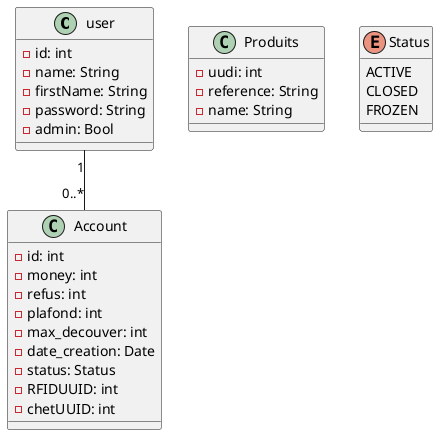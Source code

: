 @startuml
class user{
    -id: int
    -name: String
    -firstName: String
    -password: String
    -admin: Bool
}

class Account{
    -id: int
    -money: int
    -refus: int
    -plafond: int
    -max_decouver: int
    -date_creation: Date
    -status: Status
    -RFIDUUID: int
    -chetUUID: int
}

class Produits{
    -uudi: int
    -reference: String
    -name: String
}


enum Status{
    ACTIVE
    CLOSED
    FROZEN
}

user "1" -- "0..*" Account



@enduml